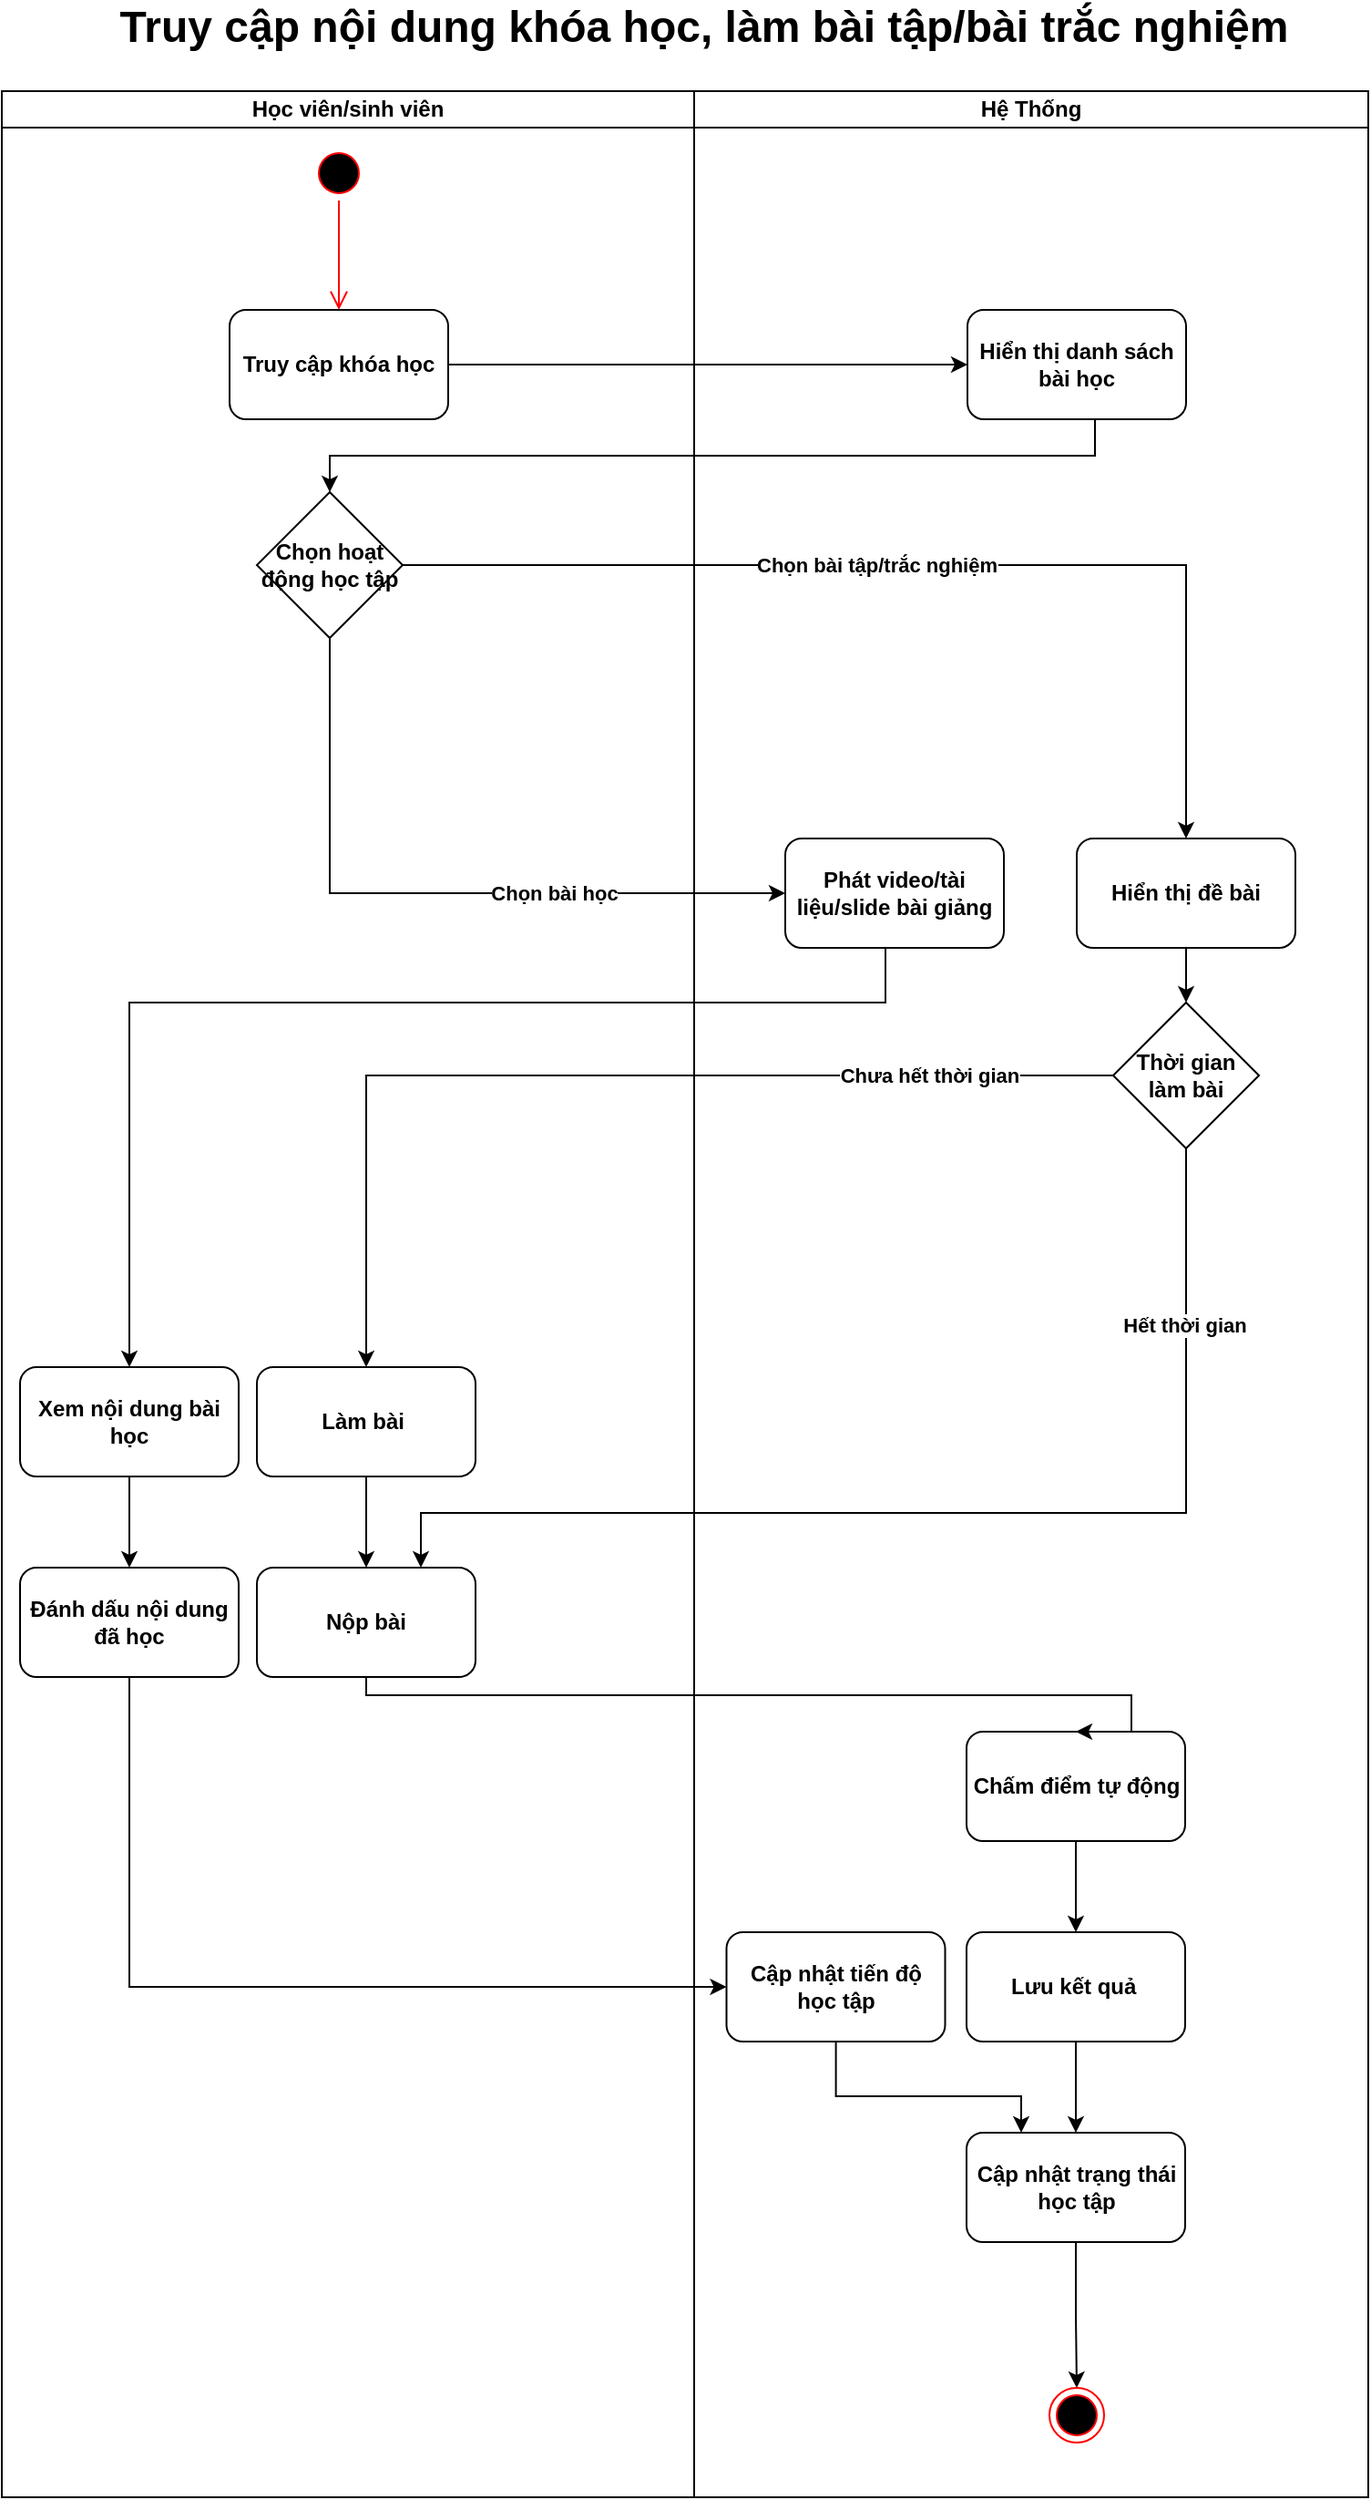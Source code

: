 <mxfile version="27.0.3">
  <diagram name="Page-1" id="Gb-xtGOXBUfviRv5oRcT">
    <mxGraphModel dx="2026" dy="1134" grid="1" gridSize="10" guides="1" tooltips="1" connect="1" arrows="1" fold="1" page="1" pageScale="1" pageWidth="850" pageHeight="1100" math="0" shadow="0">
      <root>
        <mxCell id="0" />
        <mxCell id="1" parent="0" />
        <mxCell id="d_2kDDL-OIFMtuNCJloi-1" value="Học viên/sinh viên" style="swimlane;startSize=20;whiteSpace=wrap;html=1;fontStyle=1" parent="1" vertex="1">
          <mxGeometry x="30" y="150" width="380" height="1320" as="geometry" />
        </mxCell>
        <mxCell id="d_2kDDL-OIFMtuNCJloi-2" value="" style="ellipse;html=1;shape=startState;fillColor=#000000;strokeColor=#ff0000;fontStyle=1" parent="d_2kDDL-OIFMtuNCJloi-1" vertex="1">
          <mxGeometry x="170" y="30" width="30" height="30" as="geometry" />
        </mxCell>
        <mxCell id="d_2kDDL-OIFMtuNCJloi-3" value="" style="edgeStyle=orthogonalEdgeStyle;html=1;verticalAlign=bottom;endArrow=open;endSize=8;strokeColor=#ff0000;rounded=0;fontStyle=1" parent="d_2kDDL-OIFMtuNCJloi-1" source="d_2kDDL-OIFMtuNCJloi-2" edge="1">
          <mxGeometry relative="1" as="geometry">
            <mxPoint x="185" y="120" as="targetPoint" />
          </mxGeometry>
        </mxCell>
        <mxCell id="d_2kDDL-OIFMtuNCJloi-58" value="Truy cập khóa học" style="rounded=1;whiteSpace=wrap;html=1;fontStyle=1" parent="d_2kDDL-OIFMtuNCJloi-1" vertex="1">
          <mxGeometry x="125" y="120" width="120" height="60" as="geometry" />
        </mxCell>
        <mxCell id="d_2kDDL-OIFMtuNCJloi-61" value="Chọn hoạt động học tập" style="rhombus;whiteSpace=wrap;html=1;fontStyle=1" parent="d_2kDDL-OIFMtuNCJloi-1" vertex="1">
          <mxGeometry x="140" y="220" width="80" height="80" as="geometry" />
        </mxCell>
        <mxCell id="d_2kDDL-OIFMtuNCJloi-114" style="edgeStyle=orthogonalEdgeStyle;rounded=0;orthogonalLoop=1;jettySize=auto;html=1;fontStyle=1" parent="d_2kDDL-OIFMtuNCJloi-1" source="d_2kDDL-OIFMtuNCJloi-98" target="d_2kDDL-OIFMtuNCJloi-110" edge="1">
          <mxGeometry relative="1" as="geometry" />
        </mxCell>
        <mxCell id="d_2kDDL-OIFMtuNCJloi-98" value="Làm bài&amp;nbsp;" style="rounded=1;whiteSpace=wrap;html=1;fontStyle=1" parent="d_2kDDL-OIFMtuNCJloi-1" vertex="1">
          <mxGeometry x="140" y="700" width="120" height="60" as="geometry" />
        </mxCell>
        <mxCell id="d_2kDDL-OIFMtuNCJloi-113" style="edgeStyle=orthogonalEdgeStyle;rounded=0;orthogonalLoop=1;jettySize=auto;html=1;fontStyle=1" parent="d_2kDDL-OIFMtuNCJloi-1" source="d_2kDDL-OIFMtuNCJloi-102" target="d_2kDDL-OIFMtuNCJloi-111" edge="1">
          <mxGeometry relative="1" as="geometry" />
        </mxCell>
        <mxCell id="d_2kDDL-OIFMtuNCJloi-102" value="Xem nội dung bài học" style="rounded=1;whiteSpace=wrap;html=1;fontStyle=1" parent="d_2kDDL-OIFMtuNCJloi-1" vertex="1">
          <mxGeometry x="10" y="700" width="120" height="60" as="geometry" />
        </mxCell>
        <mxCell id="d_2kDDL-OIFMtuNCJloi-110" value="Nộp bài" style="rounded=1;whiteSpace=wrap;html=1;fontStyle=1" parent="d_2kDDL-OIFMtuNCJloi-1" vertex="1">
          <mxGeometry x="140" y="810" width="120" height="60" as="geometry" />
        </mxCell>
        <mxCell id="d_2kDDL-OIFMtuNCJloi-111" value="Đánh dấu nội dung đã học" style="rounded=1;whiteSpace=wrap;html=1;fontStyle=1" parent="d_2kDDL-OIFMtuNCJloi-1" vertex="1">
          <mxGeometry x="10" y="810" width="120" height="60" as="geometry" />
        </mxCell>
        <mxCell id="d_2kDDL-OIFMtuNCJloi-44" value="&lt;span style=&quot;font-size: 24px;&quot;&gt;Truy cập nội dung khóa học, làm bài tập/bài trắc nghiệm&lt;/span&gt;" style="text;html=1;align=center;verticalAlign=middle;whiteSpace=wrap;rounded=0;fontStyle=1" parent="1" vertex="1">
          <mxGeometry x="70" y="100" width="691" height="30" as="geometry" />
        </mxCell>
        <mxCell id="d_2kDDL-OIFMtuNCJloi-15" value="Hệ Thống" style="swimlane;startSize=20;whiteSpace=wrap;html=1;fontStyle=1" parent="1" vertex="1">
          <mxGeometry x="410" y="150" width="370" height="1320" as="geometry" />
        </mxCell>
        <mxCell id="d_2kDDL-OIFMtuNCJloi-59" value="Hiển thị danh sách bài học" style="rounded=1;whiteSpace=wrap;html=1;fontStyle=1" parent="d_2kDDL-OIFMtuNCJloi-15" vertex="1">
          <mxGeometry x="150" y="120" width="120" height="60" as="geometry" />
        </mxCell>
        <mxCell id="d_2kDDL-OIFMtuNCJloi-63" value="Phát video/tài liệu/slide bài giảng" style="rounded=1;whiteSpace=wrap;html=1;fontStyle=1" parent="d_2kDDL-OIFMtuNCJloi-15" vertex="1">
          <mxGeometry x="50" y="410" width="120" height="60" as="geometry" />
        </mxCell>
        <mxCell id="d_2kDDL-OIFMtuNCJloi-97" style="edgeStyle=orthogonalEdgeStyle;rounded=0;orthogonalLoop=1;jettySize=auto;html=1;entryX=0.5;entryY=0;entryDx=0;entryDy=0;fontStyle=1" parent="d_2kDDL-OIFMtuNCJloi-15" source="d_2kDDL-OIFMtuNCJloi-66" target="d_2kDDL-OIFMtuNCJloi-96" edge="1">
          <mxGeometry relative="1" as="geometry" />
        </mxCell>
        <mxCell id="d_2kDDL-OIFMtuNCJloi-66" value="Hiển thị đề bài" style="rounded=1;whiteSpace=wrap;html=1;fontStyle=1" parent="d_2kDDL-OIFMtuNCJloi-15" vertex="1">
          <mxGeometry x="210" y="410" width="120" height="60" as="geometry" />
        </mxCell>
        <mxCell id="d_2kDDL-OIFMtuNCJloi-96" value="Thời gian làm bài" style="rhombus;whiteSpace=wrap;html=1;fontStyle=1" parent="d_2kDDL-OIFMtuNCJloi-15" vertex="1">
          <mxGeometry x="230" y="500" width="80" height="80" as="geometry" />
        </mxCell>
        <mxCell id="d_2kDDL-OIFMtuNCJloi-127" style="edgeStyle=orthogonalEdgeStyle;rounded=0;orthogonalLoop=1;jettySize=auto;html=1;entryX=0.25;entryY=0;entryDx=0;entryDy=0;fontStyle=1" parent="d_2kDDL-OIFMtuNCJloi-15" source="d_2kDDL-OIFMtuNCJloi-116" target="d_2kDDL-OIFMtuNCJloi-125" edge="1">
          <mxGeometry relative="1" as="geometry">
            <Array as="points">
              <mxPoint x="78" y="1100" />
              <mxPoint x="179" y="1100" />
            </Array>
          </mxGeometry>
        </mxCell>
        <mxCell id="d_2kDDL-OIFMtuNCJloi-116" value="Cập nhật tiến độ học tập" style="rounded=1;whiteSpace=wrap;html=1;fontStyle=1" parent="d_2kDDL-OIFMtuNCJloi-15" vertex="1">
          <mxGeometry x="17.75" y="1010" width="120" height="60" as="geometry" />
        </mxCell>
        <mxCell id="d_2kDDL-OIFMtuNCJloi-124" style="edgeStyle=orthogonalEdgeStyle;rounded=0;orthogonalLoop=1;jettySize=auto;html=1;entryX=0.5;entryY=0;entryDx=0;entryDy=0;fontStyle=1" parent="d_2kDDL-OIFMtuNCJloi-15" source="d_2kDDL-OIFMtuNCJloi-119" target="d_2kDDL-OIFMtuNCJloi-122" edge="1">
          <mxGeometry relative="1" as="geometry" />
        </mxCell>
        <mxCell id="d_2kDDL-OIFMtuNCJloi-119" value="Chấm điểm tự động" style="rounded=1;whiteSpace=wrap;html=1;fontStyle=1" parent="d_2kDDL-OIFMtuNCJloi-15" vertex="1">
          <mxGeometry x="149.5" y="900" width="120" height="60" as="geometry" />
        </mxCell>
        <mxCell id="d_2kDDL-OIFMtuNCJloi-128" style="edgeStyle=orthogonalEdgeStyle;rounded=0;orthogonalLoop=1;jettySize=auto;html=1;entryX=0.5;entryY=0;entryDx=0;entryDy=0;fontStyle=1" parent="d_2kDDL-OIFMtuNCJloi-15" source="d_2kDDL-OIFMtuNCJloi-122" target="d_2kDDL-OIFMtuNCJloi-125" edge="1">
          <mxGeometry relative="1" as="geometry" />
        </mxCell>
        <mxCell id="d_2kDDL-OIFMtuNCJloi-122" value="Lưu kết quả&amp;nbsp;" style="rounded=1;whiteSpace=wrap;html=1;fontStyle=1" parent="d_2kDDL-OIFMtuNCJloi-15" vertex="1">
          <mxGeometry x="149.5" y="1010" width="120" height="60" as="geometry" />
        </mxCell>
        <mxCell id="d_2kDDL-OIFMtuNCJloi-133" style="edgeStyle=orthogonalEdgeStyle;rounded=0;orthogonalLoop=1;jettySize=auto;html=1;entryX=0.5;entryY=0;entryDx=0;entryDy=0;fontStyle=1" parent="d_2kDDL-OIFMtuNCJloi-15" source="d_2kDDL-OIFMtuNCJloi-125" target="d_2kDDL-OIFMtuNCJloi-132" edge="1">
          <mxGeometry relative="1" as="geometry" />
        </mxCell>
        <mxCell id="d_2kDDL-OIFMtuNCJloi-125" value="Cập nhật trạng thái học tập" style="rounded=1;whiteSpace=wrap;html=1;fontStyle=1" parent="d_2kDDL-OIFMtuNCJloi-15" vertex="1">
          <mxGeometry x="149.5" y="1120" width="120" height="60" as="geometry" />
        </mxCell>
        <mxCell id="d_2kDDL-OIFMtuNCJloi-132" value="" style="ellipse;html=1;shape=endState;fillColor=#000000;strokeColor=#ff0000;fontStyle=1" parent="d_2kDDL-OIFMtuNCJloi-15" vertex="1">
          <mxGeometry x="195" y="1260" width="30" height="30" as="geometry" />
        </mxCell>
        <mxCell id="d_2kDDL-OIFMtuNCJloi-60" style="edgeStyle=orthogonalEdgeStyle;rounded=0;orthogonalLoop=1;jettySize=auto;html=1;fontStyle=1" parent="1" source="d_2kDDL-OIFMtuNCJloi-58" target="d_2kDDL-OIFMtuNCJloi-59" edge="1">
          <mxGeometry relative="1" as="geometry" />
        </mxCell>
        <mxCell id="d_2kDDL-OIFMtuNCJloi-62" style="edgeStyle=orthogonalEdgeStyle;rounded=0;orthogonalLoop=1;jettySize=auto;html=1;entryX=0.5;entryY=0;entryDx=0;entryDy=0;fontStyle=1" parent="1" source="d_2kDDL-OIFMtuNCJloi-59" target="d_2kDDL-OIFMtuNCJloi-61" edge="1">
          <mxGeometry relative="1" as="geometry">
            <Array as="points">
              <mxPoint x="630" y="350" />
              <mxPoint x="210" y="350" />
            </Array>
          </mxGeometry>
        </mxCell>
        <mxCell id="d_2kDDL-OIFMtuNCJloi-87" style="edgeStyle=orthogonalEdgeStyle;rounded=0;orthogonalLoop=1;jettySize=auto;html=1;entryX=0;entryY=0.5;entryDx=0;entryDy=0;fontStyle=1" parent="1" source="d_2kDDL-OIFMtuNCJloi-61" target="d_2kDDL-OIFMtuNCJloi-63" edge="1">
          <mxGeometry relative="1" as="geometry">
            <Array as="points">
              <mxPoint x="210" y="590" />
            </Array>
          </mxGeometry>
        </mxCell>
        <mxCell id="d_2kDDL-OIFMtuNCJloi-88" value="Chọn bài học" style="edgeLabel;html=1;align=center;verticalAlign=middle;resizable=0;points=[];fontStyle=1" parent="d_2kDDL-OIFMtuNCJloi-87" vertex="1" connectable="0">
          <mxGeometry x="0.3" y="-1" relative="1" as="geometry">
            <mxPoint x="9" y="-1" as="offset" />
          </mxGeometry>
        </mxCell>
        <mxCell id="d_2kDDL-OIFMtuNCJloi-89" style="edgeStyle=orthogonalEdgeStyle;rounded=0;orthogonalLoop=1;jettySize=auto;html=1;entryX=0.5;entryY=0;entryDx=0;entryDy=0;fontStyle=1" parent="1" source="d_2kDDL-OIFMtuNCJloi-61" target="d_2kDDL-OIFMtuNCJloi-66" edge="1">
          <mxGeometry relative="1" as="geometry" />
        </mxCell>
        <mxCell id="d_2kDDL-OIFMtuNCJloi-90" value="Chọn bài tập/trắc nghiệm" style="edgeLabel;html=1;align=center;verticalAlign=middle;resizable=0;points=[];fontStyle=1" parent="d_2kDDL-OIFMtuNCJloi-89" vertex="1" connectable="0">
          <mxGeometry x="-0.562" y="-2" relative="1" as="geometry">
            <mxPoint x="133" y="-2" as="offset" />
          </mxGeometry>
        </mxCell>
        <mxCell id="d_2kDDL-OIFMtuNCJloi-99" style="edgeStyle=orthogonalEdgeStyle;rounded=0;orthogonalLoop=1;jettySize=auto;html=1;entryX=0.5;entryY=0;entryDx=0;entryDy=0;fontStyle=1" parent="1" source="d_2kDDL-OIFMtuNCJloi-96" target="d_2kDDL-OIFMtuNCJloi-98" edge="1">
          <mxGeometry relative="1" as="geometry" />
        </mxCell>
        <mxCell id="d_2kDDL-OIFMtuNCJloi-101" value="Chưa hết thời gian" style="edgeLabel;html=1;align=center;verticalAlign=middle;resizable=0;points=[];fontStyle=1" parent="d_2kDDL-OIFMtuNCJloi-99" vertex="1" connectable="0">
          <mxGeometry x="-0.407" y="2" relative="1" as="geometry">
            <mxPoint x="68" y="-2" as="offset" />
          </mxGeometry>
        </mxCell>
        <mxCell id="d_2kDDL-OIFMtuNCJloi-103" style="edgeStyle=orthogonalEdgeStyle;rounded=0;orthogonalLoop=1;jettySize=auto;html=1;fontStyle=1" parent="1" source="d_2kDDL-OIFMtuNCJloi-63" target="d_2kDDL-OIFMtuNCJloi-102" edge="1">
          <mxGeometry relative="1" as="geometry">
            <Array as="points">
              <mxPoint x="515" y="650" />
              <mxPoint x="100" y="650" />
            </Array>
          </mxGeometry>
        </mxCell>
        <mxCell id="d_2kDDL-OIFMtuNCJloi-117" style="edgeStyle=orthogonalEdgeStyle;rounded=0;orthogonalLoop=1;jettySize=auto;html=1;entryX=0;entryY=0.5;entryDx=0;entryDy=0;fontStyle=1" parent="1" source="d_2kDDL-OIFMtuNCJloi-111" target="d_2kDDL-OIFMtuNCJloi-116" edge="1">
          <mxGeometry relative="1" as="geometry">
            <Array as="points">
              <mxPoint x="100" y="1190" />
            </Array>
          </mxGeometry>
        </mxCell>
        <mxCell id="d_2kDDL-OIFMtuNCJloi-121" style="edgeStyle=orthogonalEdgeStyle;rounded=0;orthogonalLoop=1;jettySize=auto;html=1;entryX=0.5;entryY=0;entryDx=0;entryDy=0;fontStyle=1" parent="1" source="d_2kDDL-OIFMtuNCJloi-110" target="d_2kDDL-OIFMtuNCJloi-119" edge="1">
          <mxGeometry relative="1" as="geometry">
            <Array as="points">
              <mxPoint x="230" y="1030" />
              <mxPoint x="650" y="1030" />
            </Array>
          </mxGeometry>
        </mxCell>
        <mxCell id="d_2kDDL-OIFMtuNCJloi-130" style="edgeStyle=orthogonalEdgeStyle;rounded=0;orthogonalLoop=1;jettySize=auto;html=1;entryX=0.75;entryY=0;entryDx=0;entryDy=0;fontStyle=1;exitX=0.5;exitY=1;exitDx=0;exitDy=0;" parent="1" source="d_2kDDL-OIFMtuNCJloi-96" target="d_2kDDL-OIFMtuNCJloi-110" edge="1">
          <mxGeometry relative="1" as="geometry">
            <Array as="points">
              <mxPoint x="680" y="930" />
              <mxPoint x="260" y="930" />
            </Array>
          </mxGeometry>
        </mxCell>
        <mxCell id="d_2kDDL-OIFMtuNCJloi-131" value="Hết thời gian" style="edgeLabel;html=1;align=center;verticalAlign=middle;resizable=0;points=[];fontStyle=1" parent="d_2kDDL-OIFMtuNCJloi-130" vertex="1" connectable="0">
          <mxGeometry x="-0.703" y="-1" relative="1" as="geometry">
            <mxPoint as="offset" />
          </mxGeometry>
        </mxCell>
      </root>
    </mxGraphModel>
  </diagram>
</mxfile>
